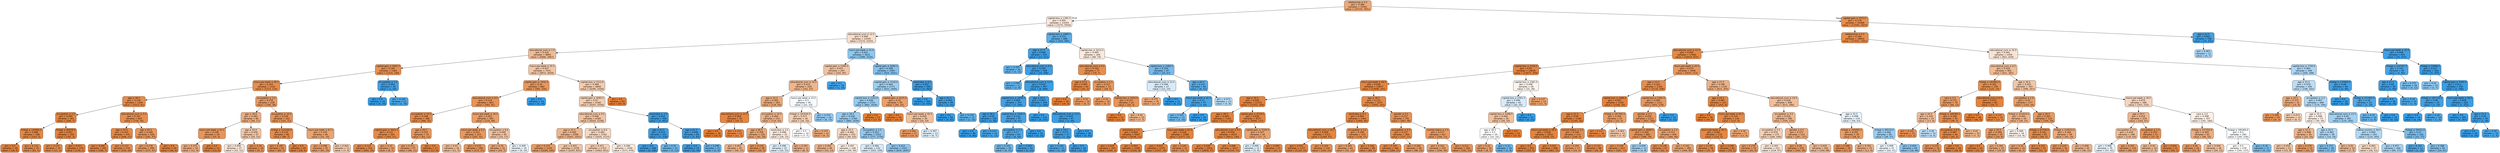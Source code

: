 digraph Tree {
node [shape=box, style="filled, rounded", color="black", fontname="helvetica"] ;
edge [fontname="helvetica"] ;
0 [label=<relationship &le; 0.5<br/>gini = 0.366<br/>samples = 32561<br/>value = [24720, 7841]>, fillcolor="#eda978"] ;
1 [label=<capital-loss &le; 1782.5<br/>gini = 0.495<br/>samples = 13193<br/>value = [7275, 5918]>, fillcolor="#fae7da"] ;
0 -> 1 [labeldistance=2.5, labelangle=45, headlabel="True"] ;
2 [label=<educational_num &le; 12.5<br/>gini = 0.489<br/>samples = 12505<br/>value = [7172, 5333]>, fillcolor="#f8dfcc"] ;
1 -> 2 ;
3 [label=<educational_num &le; 7.5<br/>gini = 0.432<br/>samples = 8893<br/>value = [6086, 2807]>, fillcolor="#f1bb94"] ;
2 -> 3 ;
4 [label=<capital-gain &le; 5095.5<br/>gini = 0.194<br/>samples = 1362<br/>value = [1214, 148]>, fillcolor="#e89051"] ;
3 -> 4 ;
5 [label=<hours-per-week &le; 49.5<br/>gini = 0.163<br/>samples = 1332<br/>value = [1213, 119]>, fillcolor="#e88d4c"] ;
4 -> 5 ;
6 [label=<age &le; 36.5<br/>gini = 0.136<br/>samples = 1104<br/>value = [1023, 81]>, fillcolor="#e78b49"] ;
5 -> 6 ;
7 [label=<occupation &le; 2.5<br/>gini = 0.045<br/>samples = 301<br/>value = [294, 7]>, fillcolor="#e6843e"] ;
6 -> 7 ;
8 [label=<fnlwgt &le; 142906.0<br/>gini = 0.088<br/>samples = 108<br/>value = [103, 5]>, fillcolor="#e68743"] ;
7 -> 8 ;
9 [label=<gini = 0.0<br/>samples = 38<br/>value = [38, 0]>, fillcolor="#e58139"] ;
8 -> 9 ;
10 [label=<gini = 0.133<br/>samples = 70<br/>value = [65, 5]>, fillcolor="#e78b48"] ;
8 -> 10 ;
11 [label=<fnlwgt &le; 90978.0<br/>gini = 0.021<br/>samples = 193<br/>value = [191, 2]>, fillcolor="#e5823b"] ;
7 -> 11 ;
12 [label=<gini = 0.133<br/>samples = 14<br/>value = [13, 1]>, fillcolor="#e78b48"] ;
11 -> 12 ;
13 [label=<gini = 0.011<br/>samples = 179<br/>value = [178, 1]>, fillcolor="#e5823a"] ;
11 -> 13 ;
14 [label=<educational_num &le; 5.5<br/>gini = 0.167<br/>samples = 803<br/>value = [729, 74]>, fillcolor="#e88e4d"] ;
6 -> 14 ;
15 [label=<age &le; 52.5<br/>gini = 0.107<br/>samples = 475<br/>value = [448, 27]>, fillcolor="#e78945"] ;
14 -> 15 ;
16 [label=<gini = 0.066<br/>samples = 205<br/>value = [198, 7]>, fillcolor="#e68540"] ;
15 -> 16 ;
17 [label=<gini = 0.137<br/>samples = 270<br/>value = [250, 20]>, fillcolor="#e78b49"] ;
15 -> 17 ;
18 [label=<age &le; 65.5<br/>gini = 0.246<br/>samples = 328<br/>value = [281, 47]>, fillcolor="#e9965a"] ;
14 -> 18 ;
19 [label=<gini = 0.276<br/>samples = 284<br/>value = [237, 47]>, fillcolor="#ea9a60"] ;
18 -> 19 ;
20 [label=<gini = 0.0<br/>samples = 44<br/>value = [44, 0]>, fillcolor="#e58139"] ;
18 -> 20 ;
21 [label=<occupation &le; 3.5<br/>gini = 0.278<br/>samples = 228<br/>value = [190, 38]>, fillcolor="#ea9a61"] ;
5 -> 21 ;
22 [label=<age &le; 38.0<br/>gini = 0.382<br/>samples = 66<br/>value = [49, 17]>, fillcolor="#eead7e"] ;
21 -> 22 ;
23 [label=<hours-per-week &le; 52.5<br/>gini = 0.238<br/>samples = 29<br/>value = [25, 4]>, fillcolor="#e99559"] ;
22 -> 23 ;
24 [label=<gini = 0.375<br/>samples = 16<br/>value = [12, 4]>, fillcolor="#eeab7b"] ;
23 -> 24 ;
25 [label=<gini = 0.0<br/>samples = 13<br/>value = [13, 0]>, fillcolor="#e58139"] ;
23 -> 25 ;
26 [label=<age &le; 54.0<br/>gini = 0.456<br/>samples = 37<br/>value = [24, 13]>, fillcolor="#f3c5a4"] ;
22 -> 26 ;
27 [label=<gini = 0.494<br/>samples = 27<br/>value = [15, 12]>, fillcolor="#fae6d7"] ;
26 -> 27 ;
28 [label=<gini = 0.18<br/>samples = 10<br/>value = [9, 1]>, fillcolor="#e88f4f"] ;
26 -> 28 ;
29 [label=<occupation &le; 10.5<br/>gini = 0.226<br/>samples = 162<br/>value = [141, 21]>, fillcolor="#e99456"] ;
21 -> 29 ;
30 [label=<fnlwgt &le; 232346.0<br/>gini = 0.135<br/>samples = 96<br/>value = [89, 7]>, fillcolor="#e78b49"] ;
29 -> 30 ;
31 [label=<gini = 0.187<br/>samples = 67<br/>value = [60, 7]>, fillcolor="#e89050"] ;
30 -> 31 ;
32 [label=<gini = 0.0<br/>samples = 29<br/>value = [29, 0]>, fillcolor="#e58139"] ;
30 -> 32 ;
33 [label=<hours-per-week &le; 67.5<br/>gini = 0.334<br/>samples = 66<br/>value = [52, 14]>, fillcolor="#eca36e"] ;
29 -> 33 ;
34 [label=<gini = 0.298<br/>samples = 55<br/>value = [45, 10]>, fillcolor="#eb9d65"] ;
33 -> 34 ;
35 [label=<gini = 0.463<br/>samples = 11<br/>value = [7, 4]>, fillcolor="#f4c9aa"] ;
33 -> 35 ;
36 [label=<occupation &le; 5.5<br/>gini = 0.064<br/>samples = 30<br/>value = [1, 29]>, fillcolor="#40a0e6"] ;
4 -> 36 ;
37 [label=<gini = 0.0<br/>samples = 19<br/>value = [0, 19]>, fillcolor="#399de5"] ;
36 -> 37 ;
38 [label=<gini = 0.165<br/>samples = 11<br/>value = [1, 10]>, fillcolor="#4da7e8"] ;
36 -> 38 ;
39 [label=<hours-per-week &le; 35.5<br/>gini = 0.457<br/>samples = 7531<br/>value = [4872, 2659]>, fillcolor="#f3c6a5"] ;
3 -> 39 ;
40 [label=<capital-gain &le; 7032.5<br/>gini = 0.25<br/>samples = 682<br/>value = [582, 100]>, fillcolor="#e9975b"] ;
39 -> 40 ;
41 [label=<educational_num &le; 9.5<br/>gini = 0.214<br/>samples = 663<br/>value = [582, 81]>, fillcolor="#e99355"] ;
40 -> 41 ;
42 [label=<occupation &le; 10.5<br/>gini = 0.148<br/>samples = 398<br/>value = [366, 32]>, fillcolor="#e78c4a"] ;
41 -> 42 ;
43 [label=<capital-gain &le; 3622.5<br/>gini = 0.121<br/>samples = 324<br/>value = [303, 21]>, fillcolor="#e78a47"] ;
42 -> 43 ;
44 [label=<gini = 0.114<br/>samples = 314<br/>value = [295, 19]>, fillcolor="#e78946"] ;
43 -> 44 ;
45 [label=<gini = 0.32<br/>samples = 10<br/>value = [8, 2]>, fillcolor="#eca06a"] ;
43 -> 45 ;
46 [label=<age &le; 64.5<br/>gini = 0.253<br/>samples = 74<br/>value = [63, 11]>, fillcolor="#ea975c"] ;
42 -> 46 ;
47 [label=<gini = 0.311<br/>samples = 57<br/>value = [46, 11]>, fillcolor="#eb9f68"] ;
46 -> 47 ;
48 [label=<gini = 0.0<br/>samples = 17<br/>value = [17, 0]>, fillcolor="#e58139"] ;
46 -> 48 ;
49 [label=<hours-per-week &le; 34.5<br/>gini = 0.301<br/>samples = 265<br/>value = [216, 49]>, fillcolor="#eb9e66"] ;
41 -> 49 ;
50 [label=<hours-per-week &le; 6.5<br/>gini = 0.253<br/>samples = 215<br/>value = [183, 32]>, fillcolor="#ea975c"] ;
49 -> 50 ;
51 [label=<gini = 0.43<br/>samples = 16<br/>value = [11, 5]>, fillcolor="#f1ba93"] ;
50 -> 51 ;
52 [label=<gini = 0.235<br/>samples = 199<br/>value = [172, 27]>, fillcolor="#e99558"] ;
50 -> 52 ;
53 [label=<occupation &le; 8.0<br/>gini = 0.449<br/>samples = 50<br/>value = [33, 17]>, fillcolor="#f2c29f"] ;
49 -> 53 ;
54 [label=<gini = 0.35<br/>samples = 31<br/>value = [24, 7]>, fillcolor="#eda673"] ;
53 -> 54 ;
55 [label=<gini = 0.499<br/>samples = 19<br/>value = [9, 10]>, fillcolor="#ebf5fc"] ;
53 -> 55 ;
56 [label=<gini = 0.0<br/>samples = 19<br/>value = [0, 19]>, fillcolor="#399de5"] ;
40 -> 56 ;
57 [label=<capital-loss &le; 1512.0<br/>gini = 0.468<br/>samples = 6849<br/>value = [4290, 2559]>, fillcolor="#f5ccaf"] ;
39 -> 57 ;
58 [label=<capital-gain &le; 5095.5<br/>gini = 0.47<br/>samples = 6766<br/>value = [4207, 2559]>, fillcolor="#f5ceb1"] ;
57 -> 58 ;
59 [label=<educational_num &le; 9.5<br/>gini = 0.448<br/>samples = 6360<br/>value = [4202, 2158]>, fillcolor="#f2c29f"] ;
58 -> 59 ;
60 [label=<age &le; 35.5<br/>gini = 0.409<br/>samples = 3598<br/>value = [2567, 1031]>, fillcolor="#efb489"] ;
59 -> 60 ;
61 [label=<gini = 0.274<br/>samples = 1220<br/>value = [1020, 200]>, fillcolor="#ea9a60"] ;
60 -> 61 ;
62 [label=<gini = 0.455<br/>samples = 2378<br/>value = [1547, 831]>, fillcolor="#f3c5a3"] ;
60 -> 62 ;
63 [label=<occupation &le; 8.0<br/>gini = 0.483<br/>samples = 2762<br/>value = [1635, 1127]>, fillcolor="#f7d8c1"] ;
59 -> 63 ;
64 [label=<gini = 0.471<br/>samples = 1713<br/>value = [1062, 651]>, fillcolor="#f5ceb2"] ;
63 -> 64 ;
65 [label=<gini = 0.496<br/>samples = 1049<br/>value = [573, 476]>, fillcolor="#fbeadd"] ;
63 -> 65 ;
66 [label=<workclass &le; 3.5<br/>gini = 0.024<br/>samples = 406<br/>value = [5, 401]>, fillcolor="#3b9ee5"] ;
58 -> 66 ;
67 [label=<age &le; 62.5<br/>gini = 0.019<br/>samples = 321<br/>value = [3, 318]>, fillcolor="#3b9ee5"] ;
66 -> 67 ;
68 [label=<gini = 0.0<br/>samples = 306<br/>value = [0, 306]>, fillcolor="#399de5"] ;
67 -> 68 ;
69 [label=<gini = 0.32<br/>samples = 15<br/>value = [3, 12]>, fillcolor="#6ab6ec"] ;
67 -> 69 ;
70 [label=<age &le; 61.5<br/>gini = 0.046<br/>samples = 85<br/>value = [2, 83]>, fillcolor="#3e9fe6"] ;
66 -> 70 ;
71 [label=<gini = 0.0<br/>samples = 74<br/>value = [0, 74]>, fillcolor="#399de5"] ;
70 -> 71 ;
72 [label=<gini = 0.298<br/>samples = 11<br/>value = [2, 9]>, fillcolor="#65b3eb"] ;
70 -> 72 ;
73 [label=<gini = 0.0<br/>samples = 83<br/>value = [83, 0]>, fillcolor="#e58139"] ;
57 -> 73 ;
74 [label=<hours-per-week &le; 31.0<br/>gini = 0.421<br/>samples = 3612<br/>value = [1086, 2526]>, fillcolor="#8ec7f0"] ;
2 -> 74 ;
75 [label=<capital-gain &le; 5284.5<br/>gini = 0.451<br/>samples = 247<br/>value = [162, 85]>, fillcolor="#f3c3a1"] ;
74 -> 75 ;
76 [label=<educational_num &le; 14.5<br/>gini = 0.415<br/>samples = 228<br/>value = [161, 67]>, fillcolor="#f0b58b"] ;
75 -> 76 ;
77 [label=<age &le; 32.5<br/>gini = 0.365<br/>samples = 183<br/>value = [139, 44]>, fillcolor="#eda978"] ;
76 -> 77 ;
78 [label=<educational_num &le; 13.5<br/>gini = 0.064<br/>samples = 30<br/>value = [29, 1]>, fillcolor="#e68540"] ;
77 -> 78 ;
79 [label=<gini = 0.0<br/>samples = 18<br/>value = [18, 0]>, fillcolor="#e58139"] ;
78 -> 79 ;
80 [label=<gini = 0.153<br/>samples = 12<br/>value = [11, 1]>, fillcolor="#e78c4b"] ;
78 -> 80 ;
81 [label=<occupation &le; 10.5<br/>gini = 0.404<br/>samples = 153<br/>value = [110, 43]>, fillcolor="#efb286"] ;
77 -> 81 ;
82 [label=<age &le; 66.5<br/>gini = 0.358<br/>samples = 120<br/>value = [92, 28]>, fillcolor="#eda775"] ;
81 -> 82 ;
83 [label=<gini = 0.407<br/>samples = 81<br/>value = [58, 23]>, fillcolor="#efb388"] ;
82 -> 83 ;
84 [label=<gini = 0.224<br/>samples = 39<br/>value = [34, 5]>, fillcolor="#e99456"] ;
82 -> 84 ;
85 [label=<workclass &le; 3.5<br/>gini = 0.496<br/>samples = 33<br/>value = [18, 15]>, fillcolor="#fbeade"] ;
81 -> 85 ;
86 [label=<gini = 0.496<br/>samples = 22<br/>value = [10, 12]>, fillcolor="#deeffb"] ;
85 -> 86 ;
87 [label=<gini = 0.397<br/>samples = 11<br/>value = [8, 3]>, fillcolor="#efb083"] ;
85 -> 87 ;
88 [label=<hours-per-week &le; 23.5<br/>gini = 0.5<br/>samples = 45<br/>value = [22, 23]>, fillcolor="#f6fbfe"] ;
76 -> 88 ;
89 [label=<fnlwgt &le; 181626.0<br/>gini = 0.473<br/>samples = 26<br/>value = [16, 10]>, fillcolor="#f5d0b5"] ;
88 -> 89 ;
90 [label=<gini = 0.5<br/>samples = 14<br/>value = [7, 7]>, fillcolor="#ffffff"] ;
89 -> 90 ;
91 [label=<gini = 0.375<br/>samples = 12<br/>value = [9, 3]>, fillcolor="#eeab7b"] ;
89 -> 91 ;
92 [label=<gini = 0.432<br/>samples = 19<br/>value = [6, 13]>, fillcolor="#94caf1"] ;
88 -> 92 ;
93 [label=<gini = 0.1<br/>samples = 19<br/>value = [1, 18]>, fillcolor="#44a2e6"] ;
75 -> 93 ;
94 [label=<capital-gain &le; 5095.5<br/>gini = 0.398<br/>samples = 3365<br/>value = [924, 2441]>, fillcolor="#84c2ef"] ;
74 -> 94 ;
95 [label=<capital-gain &le; 3120.0<br/>gini = 0.444<br/>samples = 2771<br/>value = [922, 1849]>, fillcolor="#9ccef2"] ;
94 -> 95 ;
96 [label=<capital-loss &le; 1532.0<br/>gini = 0.438<br/>samples = 2721<br/>value = [882, 1839]>, fillcolor="#98ccf1"] ;
95 -> 96 ;
97 [label=<age &le; 28.5<br/>gini = 0.436<br/>samples = 2708<br/>value = [869, 1839]>, fillcolor="#97cbf1"] ;
96 -> 97 ;
98 [label=<age &le; 25.5<br/>gini = 0.482<br/>samples = 155<br/>value = [92, 63]>, fillcolor="#f7d7c1"] ;
97 -> 98 ;
99 [label=<gini = 0.405<br/>samples = 46<br/>value = [33, 13]>, fillcolor="#efb387"] ;
98 -> 99 ;
100 [label=<gini = 0.497<br/>samples = 109<br/>value = [59, 50]>, fillcolor="#fbece1"] ;
98 -> 100 ;
101 [label=<occupation &le; 2.5<br/>gini = 0.423<br/>samples = 2553<br/>value = [777, 1776]>, fillcolor="#90c8f0"] ;
97 -> 101 ;
102 [label=<gini = 0.494<br/>samples = 232<br/>value = [103, 129]>, fillcolor="#d7ebfa"] ;
101 -> 102 ;
103 [label=<gini = 0.412<br/>samples = 2321<br/>value = [674, 1647]>, fillcolor="#8ac5f0"] ;
101 -> 103 ;
104 [label=<gini = 0.0<br/>samples = 13<br/>value = [13, 0]>, fillcolor="#e58139"] ;
96 -> 104 ;
105 [label=<capital-gain &le; 4225.0<br/>gini = 0.32<br/>samples = 50<br/>value = [40, 10]>, fillcolor="#eca06a"] ;
95 -> 105 ;
106 [label=<gini = 0.0<br/>samples = 20<br/>value = [20, 0]>, fillcolor="#e58139"] ;
105 -> 106 ;
107 [label=<hours-per-week &le; 42.5<br/>gini = 0.444<br/>samples = 30<br/>value = [20, 10]>, fillcolor="#f2c09c"] ;
105 -> 107 ;
108 [label=<gini = 0.291<br/>samples = 17<br/>value = [14, 3]>, fillcolor="#eb9c63"] ;
107 -> 108 ;
109 [label=<gini = 0.497<br/>samples = 13<br/>value = [6, 7]>, fillcolor="#e3f1fb"] ;
107 -> 109 ;
110 [label=<workclass &le; 4.5<br/>gini = 0.007<br/>samples = 594<br/>value = [2, 592]>, fillcolor="#3a9de5"] ;
94 -> 110 ;
111 [label=<gini = 0.0<br/>samples = 500<br/>value = [0, 500]>, fillcolor="#399de5"] ;
110 -> 111 ;
112 [label=<age &le; 61.5<br/>gini = 0.042<br/>samples = 94<br/>value = [2, 92]>, fillcolor="#3d9fe6"] ;
110 -> 112 ;
113 [label=<gini = 0.0<br/>samples = 82<br/>value = [0, 82]>, fillcolor="#399de5"] ;
112 -> 113 ;
114 [label=<gini = 0.278<br/>samples = 12<br/>value = [2, 10]>, fillcolor="#61b1ea"] ;
112 -> 114 ;
115 [label=<capital-loss &le; 1989.5<br/>gini = 0.255<br/>samples = 688<br/>value = [103, 585]>, fillcolor="#5caeea"] ;
1 -> 115 ;
116 [label=<age &le; 27.5<br/>gini = 0.048<br/>samples = 524<br/>value = [13, 511]>, fillcolor="#3e9fe6"] ;
115 -> 116 ;
117 [label=<gini = 0.305<br/>samples = 16<br/>value = [3, 13]>, fillcolor="#67b4eb"] ;
116 -> 117 ;
118 [label=<educational_num &le; 6.5<br/>gini = 0.039<br/>samples = 508<br/>value = [10, 498]>, fillcolor="#3d9fe6"] ;
116 -> 118 ;
119 [label=<gini = 0.298<br/>samples = 11<br/>value = [2, 9]>, fillcolor="#65b3eb"] ;
118 -> 119 ;
120 [label=<educational_num &le; 11.5<br/>gini = 0.032<br/>samples = 497<br/>value = [8, 489]>, fillcolor="#3c9fe5"] ;
118 -> 120 ;
121 [label=<capital-loss &le; 1894.5<br/>gini = 0.069<br/>samples = 197<br/>value = [7, 190]>, fillcolor="#40a1e6"] ;
120 -> 121 ;
122 [label=<age &le; 58.5<br/>gini = 0.02<br/>samples = 100<br/>value = [1, 99]>, fillcolor="#3b9ee5"] ;
121 -> 122 ;
123 [label=<gini = 0.0<br/>samples = 86<br/>value = [0, 86]>, fillcolor="#399de5"] ;
122 -> 123 ;
124 [label=<gini = 0.133<br/>samples = 14<br/>value = [1, 13]>, fillcolor="#48a5e7"] ;
122 -> 124 ;
125 [label=<capital-loss &le; 1939.5<br/>gini = 0.116<br/>samples = 97<br/>value = [6, 91]>, fillcolor="#46a3e7"] ;
121 -> 125 ;
126 [label=<occupation &le; 2.5<br/>gini = 0.17<br/>samples = 64<br/>value = [6, 58]>, fillcolor="#4da7e8"] ;
125 -> 126 ;
127 [label=<gini = 0.332<br/>samples = 19<br/>value = [4, 15]>, fillcolor="#6eb7ec"] ;
126 -> 127 ;
128 [label=<gini = 0.085<br/>samples = 45<br/>value = [2, 43]>, fillcolor="#42a2e6"] ;
126 -> 128 ;
129 [label=<gini = 0.0<br/>samples = 33<br/>value = [0, 33]>, fillcolor="#399de5"] ;
125 -> 129 ;
130 [label=<age &le; 50.5<br/>gini = 0.007<br/>samples = 300<br/>value = [1, 299]>, fillcolor="#3a9de5"] ;
120 -> 130 ;
131 [label=<gini = 0.0<br/>samples = 233<br/>value = [0, 233]>, fillcolor="#399de5"] ;
130 -> 131 ;
132 [label=<educational_num &le; 13.5<br/>gini = 0.029<br/>samples = 67<br/>value = [1, 66]>, fillcolor="#3c9ee5"] ;
130 -> 132 ;
133 [label=<age &le; 54.0<br/>gini = 0.071<br/>samples = 27<br/>value = [1, 26]>, fillcolor="#41a1e6"] ;
132 -> 133 ;
134 [label=<gini = 0.165<br/>samples = 11<br/>value = [1, 10]>, fillcolor="#4da7e8"] ;
133 -> 134 ;
135 [label=<gini = 0.0<br/>samples = 16<br/>value = [0, 16]>, fillcolor="#399de5"] ;
133 -> 135 ;
136 [label=<gini = 0.0<br/>samples = 40<br/>value = [0, 40]>, fillcolor="#399de5"] ;
132 -> 136 ;
137 [label=<capital-loss &le; 2212.5<br/>gini = 0.495<br/>samples = 164<br/>value = [90, 74]>, fillcolor="#fae9dc"] ;
115 -> 137 ;
138 [label=<educational_num &le; 9.5<br/>gini = 0.165<br/>samples = 77<br/>value = [70, 7]>, fillcolor="#e88e4d"] ;
137 -> 138 ;
139 [label=<age &le; 53.5<br/>gini = 0.087<br/>samples = 44<br/>value = [42, 2]>, fillcolor="#e68742"] ;
138 -> 139 ;
140 [label=<gini = 0.0<br/>samples = 34<br/>value = [34, 0]>, fillcolor="#e58139"] ;
139 -> 140 ;
141 [label=<gini = 0.32<br/>samples = 10<br/>value = [8, 2]>, fillcolor="#eca06a"] ;
139 -> 141 ;
142 [label=<occupation &le; 5.5<br/>gini = 0.257<br/>samples = 33<br/>value = [28, 5]>, fillcolor="#ea985c"] ;
138 -> 142 ;
143 [label=<gini = 0.32<br/>samples = 10<br/>value = [8, 2]>, fillcolor="#eca06a"] ;
142 -> 143 ;
144 [label=<capital-loss &le; 2054.0<br/>gini = 0.227<br/>samples = 23<br/>value = [20, 3]>, fillcolor="#e99457"] ;
142 -> 144 ;
145 [label=<gini = 0.0<br/>samples = 13<br/>value = [13, 0]>, fillcolor="#e58139"] ;
144 -> 145 ;
146 [label=<gini = 0.42<br/>samples = 10<br/>value = [7, 3]>, fillcolor="#f0b78e"] ;
144 -> 146 ;
147 [label=<capital-loss &le; 2384.5<br/>gini = 0.354<br/>samples = 87<br/>value = [20, 67]>, fillcolor="#74baed"] ;
137 -> 147 ;
148 [label=<educational_num &le; 12.5<br/>gini = 0.494<br/>samples = 27<br/>value = [12, 15]>, fillcolor="#d7ebfa"] ;
147 -> 148 ;
149 [label=<gini = 0.375<br/>samples = 16<br/>value = [12, 4]>, fillcolor="#eeab7b"] ;
148 -> 149 ;
150 [label=<gini = 0.0<br/>samples = 11<br/>value = [0, 11]>, fillcolor="#399de5"] ;
148 -> 150 ;
151 [label=<age &le; 60.5<br/>gini = 0.231<br/>samples = 60<br/>value = [8, 52]>, fillcolor="#57ace9"] ;
147 -> 151 ;
152 [label=<hours-per-week &le; 42.5<br/>gini = 0.12<br/>samples = 47<br/>value = [3, 44]>, fillcolor="#46a4e7"] ;
151 -> 152 ;
153 [label=<gini = 0.355<br/>samples = 13<br/>value = [3, 10]>, fillcolor="#74baed"] ;
152 -> 153 ;
154 [label=<gini = 0.0<br/>samples = 34<br/>value = [0, 34]>, fillcolor="#399de5"] ;
152 -> 154 ;
155 [label=<gini = 0.473<br/>samples = 13<br/>value = [5, 8]>, fillcolor="#b5daf5"] ;
151 -> 155 ;
156 [label=<capital-gain &le; 7073.5<br/>gini = 0.179<br/>samples = 19368<br/>value = [17445, 1923]>, fillcolor="#e88f4f"] ;
0 -> 156 [labeldistance=2.5, labelangle=-45, headlabel="False"] ;
157 [label=<relationship &le; 4.5<br/>gini = 0.146<br/>samples = 18932<br/>value = [17431, 1501]>, fillcolor="#e78c4a"] ;
156 -> 157 ;
158 [label=<educational_num &le; 12.5<br/>gini = 0.095<br/>samples = 17482<br/>value = [16610, 872]>, fillcolor="#e68843"] ;
157 -> 158 ;
159 [label=<capital-loss &le; 2218.5<br/>gini = 0.05<br/>samples = 14036<br/>value = [13677, 359]>, fillcolor="#e6843e"] ;
158 -> 159 ;
160 [label=<hours-per-week &le; 44.5<br/>gini = 0.046<br/>samples = 13977<br/>value = [13646, 331]>, fillcolor="#e6843e"] ;
159 -> 160 ;
161 [label=<age &le; 34.5<br/>gini = 0.028<br/>samples = 11722<br/>value = [11553, 169]>, fillcolor="#e5833c"] ;
160 -> 161 ;
162 [label=<age &le; 28.5<br/>gini = 0.009<br/>samples = 7145<br/>value = [7113, 32]>, fillcolor="#e5823a"] ;
161 -> 162 ;
163 [label=<workclass &le; 1.5<br/>gini = 0.004<br/>samples = 5547<br/>value = [5536, 11]>, fillcolor="#e58139"] ;
162 -> 163 ;
164 [label=<gini = 0.029<br/>samples = 207<br/>value = [204, 3]>, fillcolor="#e5833c"] ;
163 -> 164 ;
165 [label=<gini = 0.003<br/>samples = 5340<br/>value = [5332, 8]>, fillcolor="#e58139"] ;
163 -> 165 ;
166 [label=<hours-per-week &le; 42.5<br/>gini = 0.026<br/>samples = 1598<br/>value = [1577, 21]>, fillcolor="#e5833c"] ;
162 -> 166 ;
167 [label=<gini = 0.024<br/>samples = 1576<br/>value = [1557, 19]>, fillcolor="#e5833b"] ;
166 -> 167 ;
168 [label=<gini = 0.165<br/>samples = 22<br/>value = [20, 2]>, fillcolor="#e88e4d"] ;
166 -> 168 ;
169 [label=<capital-gain &le; 4718.5<br/>gini = 0.058<br/>samples = 4577<br/>value = [4440, 137]>, fillcolor="#e6853f"] ;
161 -> 169 ;
170 [label=<educational_num &le; 9.5<br/>gini = 0.056<br/>samples = 4543<br/>value = [4413, 130]>, fillcolor="#e6853f"] ;
169 -> 170 ;
171 [label=<gini = 0.038<br/>samples = 2916<br/>value = [2859, 57]>, fillcolor="#e6843d"] ;
170 -> 171 ;
172 [label=<gini = 0.086<br/>samples = 1627<br/>value = [1554, 73]>, fillcolor="#e68742"] ;
170 -> 172 ;
173 [label=<capital-gain &le; 5194.5<br/>gini = 0.327<br/>samples = 34<br/>value = [27, 7]>, fillcolor="#eca26c"] ;
169 -> 173 ;
174 [label=<gini = 0.496<br/>samples = 11<br/>value = [5, 6]>, fillcolor="#deeffb"] ;
173 -> 174 ;
175 [label=<gini = 0.083<br/>samples = 23<br/>value = [22, 1]>, fillcolor="#e68742"] ;
173 -> 175 ;
176 [label=<age &le; 38.5<br/>gini = 0.133<br/>samples = 2255<br/>value = [2093, 162]>, fillcolor="#e78b48"] ;
160 -> 176 ;
177 [label=<workclass &le; 4.5<br/>gini = 0.084<br/>samples = 1464<br/>value = [1400, 64]>, fillcolor="#e68742"] ;
176 -> 177 ;
178 [label=<educational_num &le; 10.5<br/>gini = 0.069<br/>samples = 1311<br/>value = [1264, 47]>, fillcolor="#e68640"] ;
177 -> 178 ;
179 [label=<gini = 0.055<br/>samples = 1157<br/>value = [1124, 33]>, fillcolor="#e6853f"] ;
178 -> 179 ;
180 [label=<gini = 0.165<br/>samples = 154<br/>value = [140, 14]>, fillcolor="#e88e4d"] ;
178 -> 180 ;
181 [label=<occupation &le; 3.5<br/>gini = 0.198<br/>samples = 153<br/>value = [136, 17]>, fillcolor="#e89152"] ;
177 -> 181 ;
182 [label=<gini = 0.305<br/>samples = 64<br/>value = [52, 12]>, fillcolor="#eb9e67"] ;
181 -> 182 ;
183 [label=<gini = 0.106<br/>samples = 89<br/>value = [84, 5]>, fillcolor="#e78845"] ;
181 -> 183 ;
184 [label=<gender &le; 0.5<br/>gini = 0.217<br/>samples = 791<br/>value = [693, 98]>, fillcolor="#e99355"] ;
176 -> 184 ;
185 [label=<occupation &le; 9.5<br/>gini = 0.137<br/>samples = 364<br/>value = [337, 27]>, fillcolor="#e78b49"] ;
184 -> 185 ;
186 [label=<gini = 0.105<br/>samples = 306<br/>value = [289, 17]>, fillcolor="#e78845"] ;
185 -> 186 ;
187 [label=<gini = 0.285<br/>samples = 58<br/>value = [48, 10]>, fillcolor="#ea9b62"] ;
185 -> 187 ;
188 [label=<marital-status &le; 2.5<br/>gini = 0.277<br/>samples = 427<br/>value = [356, 71]>, fillcolor="#ea9a60"] ;
184 -> 188 ;
189 [label=<gini = 0.322<br/>samples = 243<br/>value = [194, 49]>, fillcolor="#eca16b"] ;
188 -> 189 ;
190 [label=<gini = 0.211<br/>samples = 184<br/>value = [162, 22]>, fillcolor="#e99254"] ;
188 -> 190 ;
191 [label=<capital-loss &le; 2581.0<br/>gini = 0.499<br/>samples = 59<br/>value = [31, 28]>, fillcolor="#fcf3ec"] ;
159 -> 191 ;
192 [label=<capital-loss &le; 2391.5<br/>gini = 0.494<br/>samples = 45<br/>value = [20, 25]>, fillcolor="#d7ebfa"] ;
191 -> 192 ;
193 [label=<capital-loss &le; 2298.5<br/>gini = 0.444<br/>samples = 30<br/>value = [20, 10]>, fillcolor="#f2c09c"] ;
192 -> 193 ;
194 [label=<age &le; 38.5<br/>gini = 0.5<br/>samples = 20<br/>value = [10, 10]>, fillcolor="#ffffff"] ;
193 -> 194 ;
195 [label=<gini = 0.32<br/>samples = 10<br/>value = [8, 2]>, fillcolor="#eca06a"] ;
194 -> 195 ;
196 [label=<gini = 0.32<br/>samples = 10<br/>value = [2, 8]>, fillcolor="#6ab6ec"] ;
194 -> 196 ;
197 [label=<gini = 0.0<br/>samples = 10<br/>value = [10, 0]>, fillcolor="#e58139"] ;
193 -> 197 ;
198 [label=<gini = 0.0<br/>samples = 15<br/>value = [0, 15]>, fillcolor="#399de5"] ;
192 -> 198 ;
199 [label=<gini = 0.337<br/>samples = 14<br/>value = [11, 3]>, fillcolor="#eca36f"] ;
191 -> 199 ;
200 [label=<hours-per-week &le; 43.5<br/>gini = 0.253<br/>samples = 3446<br/>value = [2933, 513]>, fillcolor="#ea975c"] ;
158 -> 200 ;
201 [label=<age &le; 33.5<br/>gini = 0.163<br/>samples = 2326<br/>value = [2118, 208]>, fillcolor="#e88d4c"] ;
200 -> 201 ;
202 [label=<capital-loss &le; 1486.0<br/>gini = 0.047<br/>samples = 1195<br/>value = [1166, 29]>, fillcolor="#e6843e"] ;
201 -> 202 ;
203 [label=<age &le; 31.5<br/>gini = 0.04<br/>samples = 1168<br/>value = [1144, 24]>, fillcolor="#e6843d"] ;
202 -> 203 ;
204 [label=<hours-per-week &le; 39.5<br/>gini = 0.028<br/>samples = 1053<br/>value = [1038, 15]>, fillcolor="#e5833c"] ;
203 -> 204 ;
205 [label=<gini = 0.0<br/>samples = 355<br/>value = [355, 0]>, fillcolor="#e58139"] ;
204 -> 205 ;
206 [label=<gini = 0.042<br/>samples = 698<br/>value = [683, 15]>, fillcolor="#e6843d"] ;
204 -> 206 ;
207 [label=<marital-status &le; 2.5<br/>gini = 0.144<br/>samples = 115<br/>value = [106, 9]>, fillcolor="#e78c4a"] ;
203 -> 207 ;
208 [label=<gini = 0.291<br/>samples = 17<br/>value = [14, 3]>, fillcolor="#eb9c63"] ;
207 -> 208 ;
209 [label=<gini = 0.115<br/>samples = 98<br/>value = [92, 6]>, fillcolor="#e78946"] ;
207 -> 209 ;
210 [label=<fnlwgt &le; 187395.0<br/>gini = 0.302<br/>samples = 27<br/>value = [22, 5]>, fillcolor="#eb9e66"] ;
202 -> 210 ;
211 [label=<gini = 0.117<br/>samples = 16<br/>value = [15, 1]>, fillcolor="#e78946"] ;
210 -> 211 ;
212 [label=<gini = 0.463<br/>samples = 11<br/>value = [7, 4]>, fillcolor="#f4c9aa"] ;
210 -> 212 ;
213 [label=<capital-loss &le; 2365.5<br/>gini = 0.266<br/>samples = 1131<br/>value = [952, 179]>, fillcolor="#ea995e"] ;
201 -> 213 ;
214 [label=<gender &le; 0.5<br/>gini = 0.256<br/>samples = 1121<br/>value = [952, 169]>, fillcolor="#ea975c"] ;
213 -> 214 ;
215 [label=<capital-gain &le; 4668.5<br/>gini = 0.209<br/>samples = 665<br/>value = [586, 79]>, fillcolor="#e99254"] ;
214 -> 215 ;
216 [label=<gini = 0.194<br/>samples = 653<br/>value = [582, 71]>, fillcolor="#e89051"] ;
215 -> 216 ;
217 [label=<gini = 0.444<br/>samples = 12<br/>value = [4, 8]>, fillcolor="#9ccef2"] ;
215 -> 217 ;
218 [label=<occupation &le; 2.5<br/>gini = 0.317<br/>samples = 456<br/>value = [366, 90]>, fillcolor="#eba06a"] ;
214 -> 218 ;
219 [label=<gini = 0.138<br/>samples = 67<br/>value = [62, 5]>, fillcolor="#e78b49"] ;
218 -> 219 ;
220 [label=<gini = 0.342<br/>samples = 389<br/>value = [304, 85]>, fillcolor="#eca470"] ;
218 -> 220 ;
221 [label=<gini = 0.0<br/>samples = 10<br/>value = [0, 10]>, fillcolor="#399de5"] ;
213 -> 221 ;
222 [label=<age &le; 27.5<br/>gini = 0.396<br/>samples = 1120<br/>value = [815, 305]>, fillcolor="#efb083"] ;
200 -> 222 ;
223 [label=<age &le; 24.5<br/>gini = 0.081<br/>samples = 212<br/>value = [203, 9]>, fillcolor="#e68742"] ;
222 -> 223 ;
224 [label=<gini = 0.0<br/>samples = 76<br/>value = [76, 0]>, fillcolor="#e58139"] ;
223 -> 224 ;
225 [label=<hours-per-week &le; 62.5<br/>gini = 0.124<br/>samples = 136<br/>value = [127, 9]>, fillcolor="#e78a47"] ;
223 -> 225 ;
226 [label=<hours-per-week &le; 45.5<br/>gini = 0.081<br/>samples = 119<br/>value = [114, 5]>, fillcolor="#e68742"] ;
225 -> 226 ;
227 [label=<gini = 0.145<br/>samples = 38<br/>value = [35, 3]>, fillcolor="#e78c4a"] ;
226 -> 227 ;
228 [label=<gini = 0.048<br/>samples = 81<br/>value = [79, 2]>, fillcolor="#e6843e"] ;
226 -> 228 ;
229 [label=<gini = 0.36<br/>samples = 17<br/>value = [13, 4]>, fillcolor="#eda876"] ;
225 -> 229 ;
230 [label=<educational_num &le; 14.5<br/>gini = 0.439<br/>samples = 908<br/>value = [612, 296]>, fillcolor="#f2be99"] ;
222 -> 230 ;
231 [label=<occupation &le; 3.5<br/>gini = 0.416<br/>samples = 789<br/>value = [556, 233]>, fillcolor="#f0b68c"] ;
230 -> 231 ;
232 [label=<occupation &le; 2.5<br/>gini = 0.474<br/>samples = 275<br/>value = [169, 106]>, fillcolor="#f5d0b5"] ;
231 -> 232 ;
233 [label=<gini = 0.278<br/>samples = 54<br/>value = [45, 9]>, fillcolor="#ea9a61"] ;
232 -> 233 ;
234 [label=<gini = 0.493<br/>samples = 221<br/>value = [124, 97]>, fillcolor="#f9e4d4"] ;
232 -> 234 ;
235 [label=<gender &le; 0.5<br/>gini = 0.372<br/>samples = 514<br/>value = [387, 127]>, fillcolor="#eeaa7a"] ;
231 -> 235 ;
236 [label=<gini = 0.28<br/>samples = 232<br/>value = [193, 39]>, fillcolor="#ea9a61"] ;
235 -> 236 ;
237 [label=<gini = 0.429<br/>samples = 282<br/>value = [194, 88]>, fillcolor="#f1ba93"] ;
235 -> 237 ;
238 [label=<age &le; 32.5<br/>gini = 0.498<br/>samples = 119<br/>value = [56, 63]>, fillcolor="#e9f4fc"] ;
230 -> 238 ;
239 [label=<fnlwgt &le; 195092.5<br/>gini = 0.291<br/>samples = 34<br/>value = [28, 6]>, fillcolor="#eb9c63"] ;
238 -> 239 ;
240 [label=<gini = 0.188<br/>samples = 19<br/>value = [17, 2]>, fillcolor="#e89050"] ;
239 -> 240 ;
241 [label=<gini = 0.391<br/>samples = 15<br/>value = [11, 4]>, fillcolor="#eeaf81"] ;
239 -> 241 ;
242 [label=<fnlwgt &le; 99519.0<br/>gini = 0.442<br/>samples = 85<br/>value = [28, 57]>, fillcolor="#9acdf2"] ;
238 -> 242 ;
243 [label=<gini = 0.499<br/>samples = 21<br/>value = [10, 11]>, fillcolor="#edf6fd"] ;
242 -> 243 ;
244 [label=<gini = 0.404<br/>samples = 64<br/>value = [18, 46]>, fillcolor="#86c3ef"] ;
242 -> 244 ;
245 [label=<educational_num &le; 10.5<br/>gini = 0.491<br/>samples = 1450<br/>value = [821, 629]>, fillcolor="#f9e2d1"] ;
157 -> 245 ;
246 [label=<educational_num &le; 8.5<br/>gini = 0.429<br/>samples = 902<br/>value = [621, 281]>, fillcolor="#f1ba93"] ;
245 -> 246 ;
247 [label=<fnlwgt &le; 183483.0<br/>gini = 0.181<br/>samples = 139<br/>value = [125, 14]>, fillcolor="#e88f4f"] ;
246 -> 247 ;
248 [label=<race &le; 2.5<br/>gini = 0.275<br/>samples = 79<br/>value = [66, 13]>, fillcolor="#ea9a60"] ;
247 -> 248 ;
249 [label=<age &le; 44.5<br/>gini = 0.435<br/>samples = 25<br/>value = [17, 8]>, fillcolor="#f1bc96"] ;
248 -> 249 ;
250 [label=<gini = 0.231<br/>samples = 15<br/>value = [13, 2]>, fillcolor="#e99457"] ;
249 -> 250 ;
251 [label=<gini = 0.48<br/>samples = 10<br/>value = [4, 6]>, fillcolor="#bddef6"] ;
249 -> 251 ;
252 [label=<fnlwgt &le; 168389.5<br/>gini = 0.168<br/>samples = 54<br/>value = [49, 5]>, fillcolor="#e88e4d"] ;
248 -> 252 ;
253 [label=<occupation &le; 6.5<br/>gini = 0.087<br/>samples = 44<br/>value = [42, 2]>, fillcolor="#e68742"] ;
252 -> 253 ;
254 [label=<gini = 0.219<br/>samples = 16<br/>value = [14, 2]>, fillcolor="#e99355"] ;
253 -> 254 ;
255 [label=<gini = 0.0<br/>samples = 28<br/>value = [28, 0]>, fillcolor="#e58139"] ;
253 -> 255 ;
256 [label=<gini = 0.42<br/>samples = 10<br/>value = [7, 3]>, fillcolor="#f0b78e"] ;
252 -> 256 ;
257 [label=<educational_num &le; 6.5<br/>gini = 0.033<br/>samples = 60<br/>value = [59, 1]>, fillcolor="#e5833c"] ;
247 -> 257 ;
258 [label=<gini = 0.0<br/>samples = 46<br/>value = [46, 0]>, fillcolor="#e58139"] ;
257 -> 258 ;
259 [label=<gini = 0.133<br/>samples = 14<br/>value = [13, 1]>, fillcolor="#e78b48"] ;
257 -> 259 ;
260 [label=<age &le; 30.5<br/>gini = 0.455<br/>samples = 763<br/>value = [496, 267]>, fillcolor="#f3c5a4"] ;
246 -> 260 ;
261 [label=<occupation &le; 1.0<br/>gini = 0.31<br/>samples = 177<br/>value = [143, 34]>, fillcolor="#eb9f68"] ;
260 -> 261 ;
262 [label=<fnlwgt &le; 221819.0<br/>gini = 0.401<br/>samples = 54<br/>value = [39, 15]>, fillcolor="#efb185"] ;
261 -> 262 ;
263 [label=<age &le; 24.5<br/>gini = 0.284<br/>samples = 35<br/>value = [29, 6]>, fillcolor="#ea9b62"] ;
262 -> 263 ;
264 [label=<gini = 0.0<br/>samples = 10<br/>value = [10, 0]>, fillcolor="#e58139"] ;
263 -> 264 ;
265 [label=<gini = 0.365<br/>samples = 25<br/>value = [19, 6]>, fillcolor="#eda978"] ;
263 -> 265 ;
266 [label=<gini = 0.499<br/>samples = 19<br/>value = [10, 9]>, fillcolor="#fcf2eb"] ;
262 -> 266 ;
267 [label=<age &le; 26.5<br/>gini = 0.261<br/>samples = 123<br/>value = [104, 19]>, fillcolor="#ea985d"] ;
261 -> 267 ;
268 [label=<fnlwgt &le; 67704.0<br/>gini = 0.142<br/>samples = 65<br/>value = [60, 5]>, fillcolor="#e78c49"] ;
267 -> 268 ;
269 [label=<gini = 0.32<br/>samples = 10<br/>value = [8, 2]>, fillcolor="#eca06a"] ;
268 -> 269 ;
270 [label=<gini = 0.103<br/>samples = 55<br/>value = [52, 3]>, fillcolor="#e68844"] ;
268 -> 270 ;
271 [label=<fnlwgt &le; 118553.0<br/>gini = 0.366<br/>samples = 58<br/>value = [44, 14]>, fillcolor="#eda978"] ;
267 -> 271 ;
272 [label=<gini = 0.219<br/>samples = 16<br/>value = [14, 2]>, fillcolor="#e99355"] ;
271 -> 272 ;
273 [label=<gini = 0.408<br/>samples = 42<br/>value = [30, 12]>, fillcolor="#efb388"] ;
271 -> 273 ;
274 [label=<hours-per-week &le; 39.5<br/>gini = 0.479<br/>samples = 586<br/>value = [353, 233]>, fillcolor="#f6d4bc"] ;
260 -> 274 ;
275 [label=<age &le; 59.5<br/>gini = 0.414<br/>samples = 229<br/>value = [162, 67]>, fillcolor="#f0b58b"] ;
274 -> 275 ;
276 [label=<occupation &le; 3.5<br/>gini = 0.434<br/>samples = 198<br/>value = [135, 63]>, fillcolor="#f1bc95"] ;
275 -> 276 ;
277 [label=<gini = 0.498<br/>samples = 79<br/>value = [37, 42]>, fillcolor="#e7f3fc"] ;
276 -> 277 ;
278 [label=<gini = 0.291<br/>samples = 119<br/>value = [98, 21]>, fillcolor="#eb9c63"] ;
276 -> 278 ;
279 [label=<occupation &le; 1.5<br/>gini = 0.225<br/>samples = 31<br/>value = [27, 4]>, fillcolor="#e99456"] ;
275 -> 279 ;
280 [label=<gini = 0.42<br/>samples = 10<br/>value = [7, 3]>, fillcolor="#f0b78e"] ;
279 -> 280 ;
281 [label=<gini = 0.091<br/>samples = 21<br/>value = [20, 1]>, fillcolor="#e68743"] ;
279 -> 281 ;
282 [label=<race &le; 3.5<br/>gini = 0.498<br/>samples = 357<br/>value = [191, 166]>, fillcolor="#fcefe5"] ;
274 -> 282 ;
283 [label=<fnlwgt &le; 157350.0<br/>gini = 0.383<br/>samples = 62<br/>value = [46, 16]>, fillcolor="#eead7e"] ;
282 -> 283 ;
284 [label=<gini = 0.26<br/>samples = 26<br/>value = [22, 4]>, fillcolor="#ea985d"] ;
283 -> 284 ;
285 [label=<gini = 0.444<br/>samples = 36<br/>value = [24, 12]>, fillcolor="#f2c09c"] ;
283 -> 285 ;
286 [label=<fnlwgt &le; 346384.0<br/>gini = 0.5<br/>samples = 295<br/>value = [145, 150]>, fillcolor="#f8fcfe"] ;
282 -> 286 ;
287 [label=<gini = 0.5<br/>samples = 278<br/>value = [141, 137]>, fillcolor="#fefbf9"] ;
286 -> 287 ;
288 [label=<gini = 0.36<br/>samples = 17<br/>value = [4, 13]>, fillcolor="#76bbed"] ;
286 -> 288 ;
289 [label=<capital-loss &le; 1794.0<br/>gini = 0.464<br/>samples = 548<br/>value = [200, 348]>, fillcolor="#abd5f4"] ;
245 -> 289 ;
290 [label=<age &le; 25.5<br/>gini = 0.478<br/>samples = 500<br/>value = [198, 302]>, fillcolor="#bbddf6"] ;
289 -> 290 ;
291 [label=<age &le; 24.5<br/>gini = 0.375<br/>samples = 32<br/>value = [24, 8]>, fillcolor="#eeab7b"] ;
290 -> 291 ;
292 [label=<gini = 0.266<br/>samples = 19<br/>value = [16, 3]>, fillcolor="#ea995e"] ;
291 -> 292 ;
293 [label=<gini = 0.473<br/>samples = 13<br/>value = [8, 5]>, fillcolor="#f5d0b5"] ;
291 -> 293 ;
294 [label=<occupation &le; 2.5<br/>gini = 0.467<br/>samples = 468<br/>value = [174, 294]>, fillcolor="#aed7f4"] ;
290 -> 294 ;
295 [label=<age &le; 35.5<br/>gini = 0.498<br/>samples = 73<br/>value = [39, 34]>, fillcolor="#fcefe6"] ;
294 -> 295 ;
296 [label=<age &le; 31.5<br/>gini = 0.408<br/>samples = 35<br/>value = [25, 10]>, fillcolor="#efb388"] ;
295 -> 296 ;
297 [label=<gini = 0.454<br/>samples = 23<br/>value = [15, 8]>, fillcolor="#f3c4a3"] ;
296 -> 297 ;
298 [label=<gini = 0.278<br/>samples = 12<br/>value = [10, 2]>, fillcolor="#ea9a61"] ;
296 -> 298 ;
299 [label=<age &le; 50.5<br/>gini = 0.465<br/>samples = 38<br/>value = [14, 24]>, fillcolor="#acd6f4"] ;
295 -> 299 ;
300 [label=<gini = 0.375<br/>samples = 28<br/>value = [7, 21]>, fillcolor="#7bbeee"] ;
299 -> 300 ;
301 [label=<gini = 0.42<br/>samples = 10<br/>value = [7, 3]>, fillcolor="#f0b78e"] ;
299 -> 301 ;
302 [label=<educational_num &le; 13.5<br/>gini = 0.45<br/>samples = 395<br/>value = [135, 260]>, fillcolor="#a0d0f2"] ;
294 -> 302 ;
303 [label=<native-country &le; 34.5<br/>gini = 0.469<br/>samples = 293<br/>value = [110, 183]>, fillcolor="#b0d8f5"] ;
302 -> 303 ;
304 [label=<gini = 0.483<br/>samples = 27<br/>value = [16, 11]>, fillcolor="#f7d8c1"] ;
303 -> 304 ;
305 [label=<gini = 0.457<br/>samples = 266<br/>value = [94, 172]>, fillcolor="#a5d3f3"] ;
303 -> 305 ;
306 [label=<fnlwgt &le; 50551.0<br/>gini = 0.37<br/>samples = 102<br/>value = [25, 77]>, fillcolor="#79bded"] ;
302 -> 306 ;
307 [label=<gini = 0.165<br/>samples = 11<br/>value = [1, 10]>, fillcolor="#4da7e8"] ;
306 -> 307 ;
308 [label=<gini = 0.388<br/>samples = 91<br/>value = [24, 67]>, fillcolor="#80c0ee"] ;
306 -> 308 ;
309 [label=<fnlwgt &le; 175994.5<br/>gini = 0.08<br/>samples = 48<br/>value = [2, 46]>, fillcolor="#42a1e6"] ;
289 -> 309 ;
310 [label=<gini = 0.0<br/>samples = 28<br/>value = [0, 28]>, fillcolor="#399de5"] ;
309 -> 310 ;
311 [label=<fnlwgt &le; 271495.0<br/>gini = 0.18<br/>samples = 20<br/>value = [2, 18]>, fillcolor="#4fa8e8"] ;
309 -> 311 ;
312 [label=<gini = 0.32<br/>samples = 10<br/>value = [2, 8]>, fillcolor="#6ab6ec"] ;
311 -> 312 ;
313 [label=<gini = 0.0<br/>samples = 10<br/>value = [0, 10]>, fillcolor="#399de5"] ;
311 -> 313 ;
314 [label=<age &le; 22.5<br/>gini = 0.062<br/>samples = 436<br/>value = [14, 422]>, fillcolor="#40a0e6"] ;
156 -> 314 ;
315 [label=<gini = 0.463<br/>samples = 11<br/>value = [4, 7]>, fillcolor="#aad5f4"] ;
314 -> 315 ;
316 [label=<hours-per-week &le; 35.5<br/>gini = 0.046<br/>samples = 425<br/>value = [10, 415]>, fillcolor="#3e9fe6"] ;
314 -> 316 ;
317 [label=<fnlwgt &le; 210797.5<br/>gini = 0.142<br/>samples = 65<br/>value = [5, 60]>, fillcolor="#49a5e7"] ;
316 -> 317 ;
318 [label=<age &le; 57.5<br/>gini = 0.04<br/>samples = 49<br/>value = [1, 48]>, fillcolor="#3d9fe6"] ;
317 -> 318 ;
319 [label=<gini = 0.0<br/>samples = 39<br/>value = [0, 39]>, fillcolor="#399de5"] ;
318 -> 319 ;
320 [label=<gini = 0.18<br/>samples = 10<br/>value = [1, 9]>, fillcolor="#4fa8e8"] ;
318 -> 320 ;
321 [label=<gini = 0.375<br/>samples = 16<br/>value = [4, 12]>, fillcolor="#7bbeee"] ;
317 -> 321 ;
322 [label=<fnlwgt &le; 33998.5<br/>gini = 0.027<br/>samples = 360<br/>value = [5, 355]>, fillcolor="#3c9ee5"] ;
316 -> 322 ;
323 [label=<gini = 0.42<br/>samples = 10<br/>value = [3, 7]>, fillcolor="#8ec7f0"] ;
322 -> 323 ;
324 [label=<capital-gain &le; 7565.5<br/>gini = 0.011<br/>samples = 350<br/>value = [2, 348]>, fillcolor="#3a9ee5"] ;
322 -> 324 ;
325 [label=<fnlwgt &le; 197133.5<br/>gini = 0.08<br/>samples = 24<br/>value = [1, 23]>, fillcolor="#42a1e6"] ;
324 -> 325 ;
326 [label=<gini = 0.0<br/>samples = 14<br/>value = [0, 14]>, fillcolor="#399de5"] ;
325 -> 326 ;
327 [label=<gini = 0.18<br/>samples = 10<br/>value = [1, 9]>, fillcolor="#4fa8e8"] ;
325 -> 327 ;
328 [label=<hours-per-week &le; 58.5<br/>gini = 0.006<br/>samples = 326<br/>value = [1, 325]>, fillcolor="#3a9de5"] ;
324 -> 328 ;
329 [label=<gini = 0.0<br/>samples = 287<br/>value = [0, 287]>, fillcolor="#399de5"] ;
328 -> 329 ;
330 [label=<age &le; 51.5<br/>gini = 0.05<br/>samples = 39<br/>value = [1, 38]>, fillcolor="#3ea0e6"] ;
328 -> 330 ;
331 [label=<gini = 0.0<br/>samples = 29<br/>value = [0, 29]>, fillcolor="#399de5"] ;
330 -> 331 ;
332 [label=<gini = 0.18<br/>samples = 10<br/>value = [1, 9]>, fillcolor="#4fa8e8"] ;
330 -> 332 ;
}